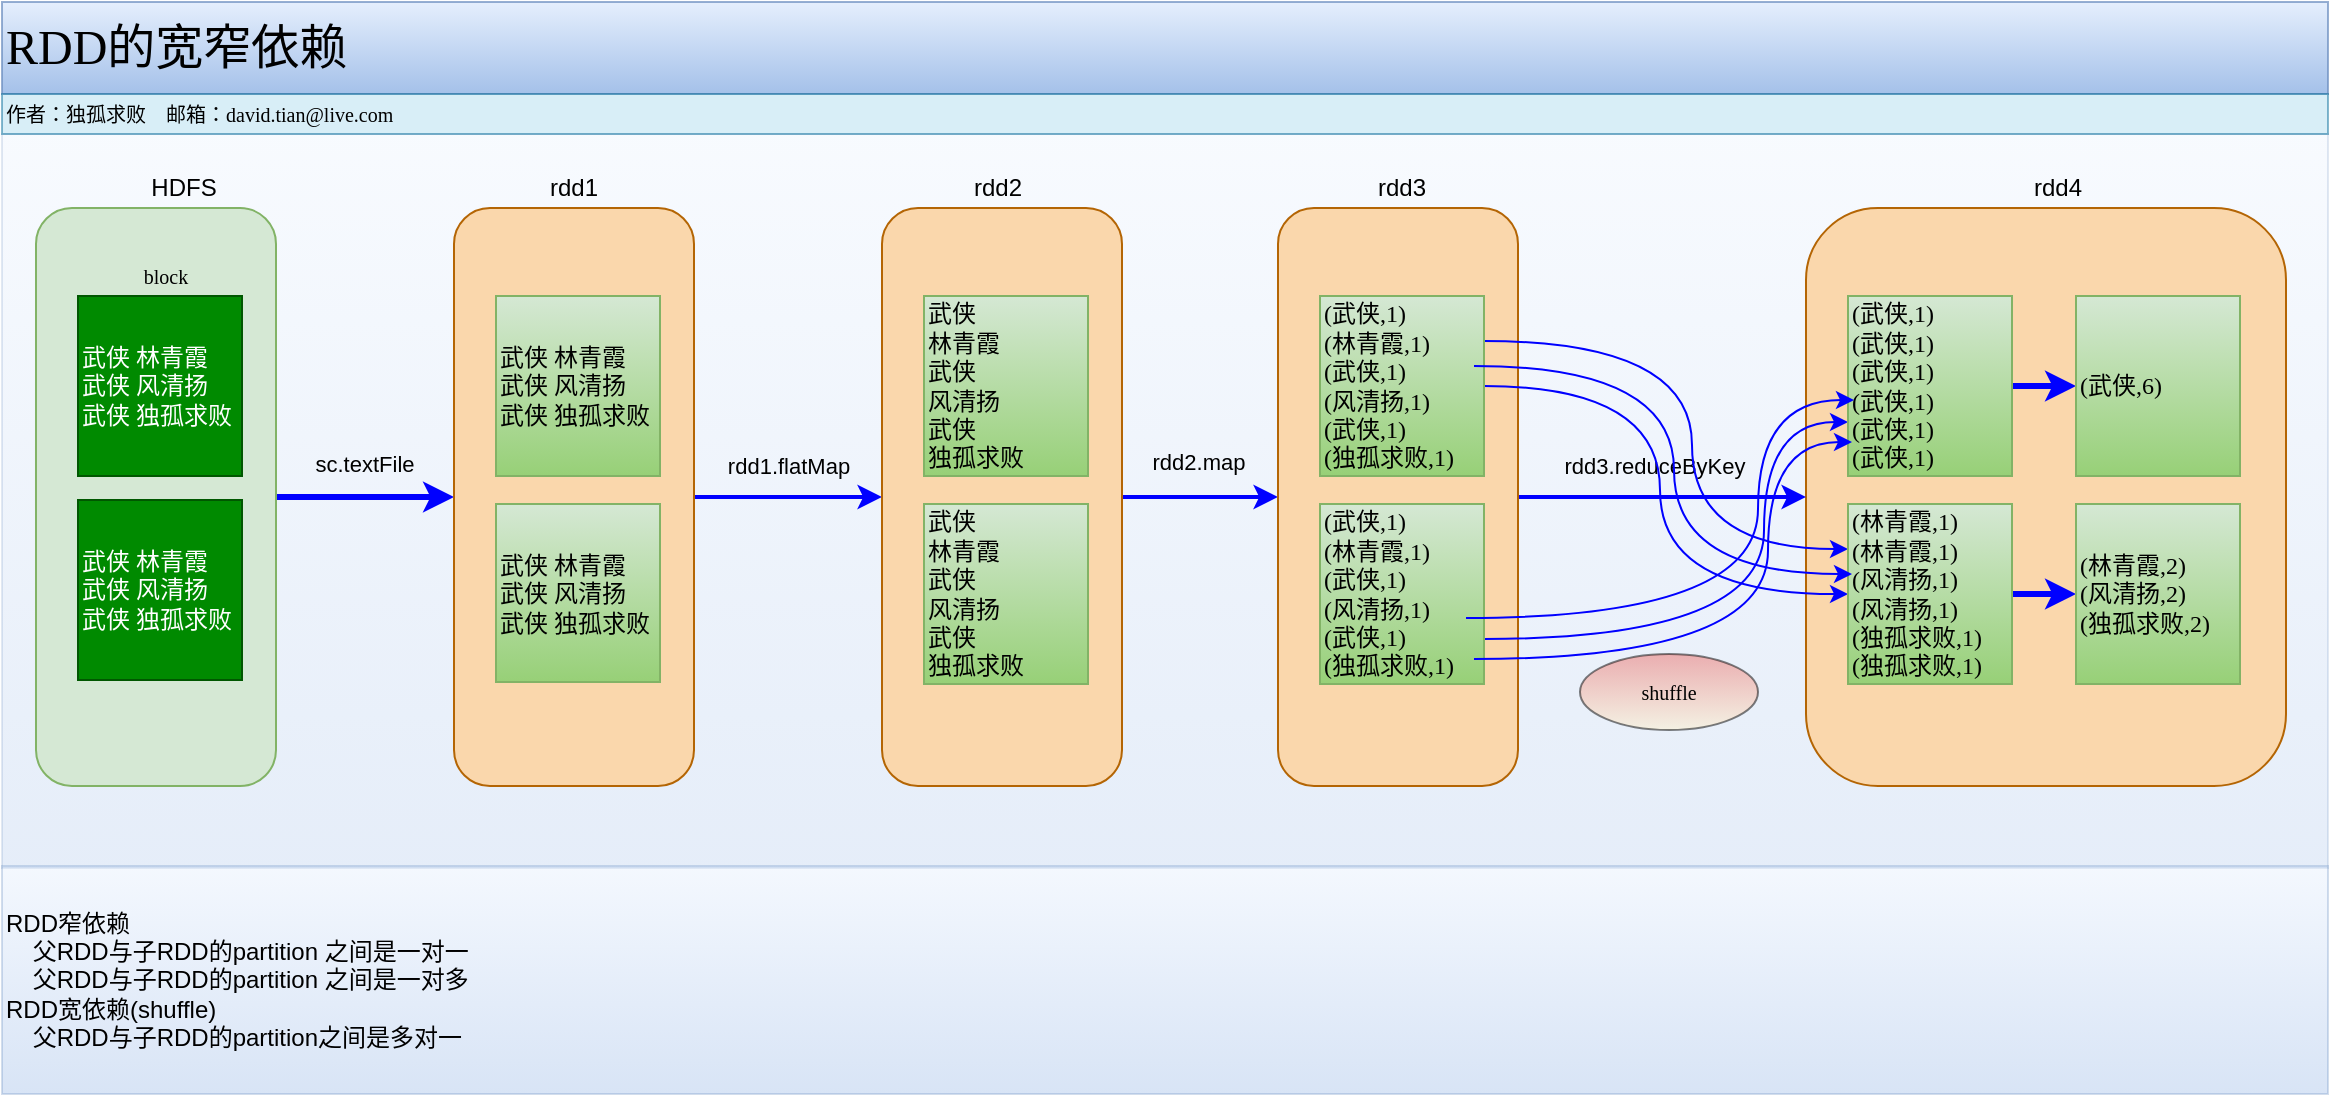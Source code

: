 <mxfile version="12.8.5" type="github"><diagram id="msr7O2zyZg-Hdovjxjog" name="Page-1"><mxGraphModel dx="1299" dy="675" grid="0" gridSize="10" guides="1" tooltips="1" connect="1" arrows="1" fold="1" page="1" pageScale="1" pageWidth="850" pageHeight="1100" math="0" shadow="0"><root><mxCell id="0"/><mxCell id="1" parent="0"/><mxCell id="IRTAgPRJb37Rm6vrK-cy-53" value="" style="rounded=0;whiteSpace=wrap;html=1;fontSize=10;align=left;fillColor=#dae8fc;strokeColor=#6c8ebf;gradientColor=#7ea6e0;opacity=20;" vertex="1" parent="1"><mxGeometry x="37" y="114" width="1163" height="367" as="geometry"/></mxCell><mxCell id="IRTAgPRJb37Rm6vrK-cy-23" value="" style="rounded=1;whiteSpace=wrap;html=1;fillColor=#fad7ac;strokeColor=#b46504;" vertex="1" parent="1"><mxGeometry x="939" y="151" width="240" height="289" as="geometry"/></mxCell><mxCell id="IRTAgPRJb37Rm6vrK-cy-9" value="sc.textFile" style="edgeStyle=orthogonalEdgeStyle;rounded=0;orthogonalLoop=1;jettySize=auto;html=1;exitX=1;exitY=0.5;exitDx=0;exitDy=0;strokeColor=#0000FF;strokeWidth=3;labelBackgroundColor=none;" edge="1" parent="1" source="IRTAgPRJb37Rm6vrK-cy-1" target="IRTAgPRJb37Rm6vrK-cy-5"><mxGeometry x="-0.011" y="18" relative="1" as="geometry"><mxPoint y="1" as="offset"/></mxGeometry></mxCell><mxCell id="IRTAgPRJb37Rm6vrK-cy-1" value="" style="rounded=1;whiteSpace=wrap;html=1;fillColor=#d5e8d4;strokeColor=#82b366;" vertex="1" parent="1"><mxGeometry x="54" y="151" width="120" height="289" as="geometry"/></mxCell><mxCell id="IRTAgPRJb37Rm6vrK-cy-2" value="武侠 林青霞&lt;br&gt;武侠 风清扬&lt;br&gt;武侠 独孤求败" style="rounded=0;whiteSpace=wrap;html=1;align=left;fillColor=#008a00;strokeColor=#005700;fontColor=#ffffff;fontFamily=Comic Sans MS;" vertex="1" parent="1"><mxGeometry x="75" y="195" width="82" height="90" as="geometry"/></mxCell><mxCell id="IRTAgPRJb37Rm6vrK-cy-3" value="武侠 林青霞&lt;br&gt;武侠 风清扬&lt;br&gt;武侠 独孤求败" style="rounded=0;whiteSpace=wrap;html=1;align=left;fillColor=#008a00;strokeColor=#005700;fontColor=#ffffff;fontFamily=Comic Sans MS;" vertex="1" parent="1"><mxGeometry x="75" y="297" width="82" height="90" as="geometry"/></mxCell><mxCell id="IRTAgPRJb37Rm6vrK-cy-15" value="rdd1.flatMap" style="edgeStyle=orthogonalEdgeStyle;rounded=0;orthogonalLoop=1;jettySize=auto;html=1;exitX=1;exitY=0.5;exitDx=0;exitDy=0;strokeColor=#0000FF;strokeWidth=2;labelBackgroundColor=none;" edge="1" parent="1" source="IRTAgPRJb37Rm6vrK-cy-5" target="IRTAgPRJb37Rm6vrK-cy-11"><mxGeometry y="17" relative="1" as="geometry"><mxPoint y="1" as="offset"/></mxGeometry></mxCell><mxCell id="IRTAgPRJb37Rm6vrK-cy-5" value="" style="rounded=1;whiteSpace=wrap;html=1;fillColor=#fad7ac;strokeColor=#b46504;" vertex="1" parent="1"><mxGeometry x="263" y="151" width="120" height="289" as="geometry"/></mxCell><mxCell id="IRTAgPRJb37Rm6vrK-cy-6" value="武侠 林青霞&lt;br&gt;武侠 风清扬&lt;br&gt;武侠 独孤求败" style="rounded=0;whiteSpace=wrap;html=1;align=left;fillColor=#d5e8d4;strokeColor=#82b366;gradientColor=#97d077;fontFamily=Comic Sans MS;" vertex="1" parent="1"><mxGeometry x="284" y="195" width="82" height="90" as="geometry"/></mxCell><mxCell id="IRTAgPRJb37Rm6vrK-cy-7" value="武侠 林青霞&lt;br&gt;武侠 风清扬&lt;br&gt;武侠 独孤求败" style="rounded=0;whiteSpace=wrap;html=1;align=left;fillColor=#d5e8d4;strokeColor=#82b366;gradientColor=#97d077;fontFamily=Comic Sans MS;" vertex="1" parent="1"><mxGeometry x="284" y="299" width="82" height="89" as="geometry"/></mxCell><mxCell id="IRTAgPRJb37Rm6vrK-cy-8" value="HDFS" style="text;html=1;strokeColor=none;fillColor=none;align=center;verticalAlign=middle;whiteSpace=wrap;rounded=0;" vertex="1" parent="1"><mxGeometry x="108" y="131" width="40" height="20" as="geometry"/></mxCell><mxCell id="IRTAgPRJb37Rm6vrK-cy-10" value="rdd1" style="text;html=1;strokeColor=none;fillColor=none;align=center;verticalAlign=middle;whiteSpace=wrap;rounded=0;" vertex="1" parent="1"><mxGeometry x="303" y="131" width="40" height="20" as="geometry"/></mxCell><mxCell id="IRTAgPRJb37Rm6vrK-cy-22" value="rdd2.map" style="edgeStyle=orthogonalEdgeStyle;rounded=0;orthogonalLoop=1;jettySize=auto;html=1;entryX=0;entryY=0.5;entryDx=0;entryDy=0;strokeColor=#0000FF;strokeWidth=2;labelBackgroundColor=none;" edge="1" parent="1" source="IRTAgPRJb37Rm6vrK-cy-11" target="IRTAgPRJb37Rm6vrK-cy-18"><mxGeometry x="-0.026" y="19" relative="1" as="geometry"><mxPoint y="1" as="offset"/></mxGeometry></mxCell><mxCell id="IRTAgPRJb37Rm6vrK-cy-11" value="" style="rounded=1;whiteSpace=wrap;html=1;fillColor=#fad7ac;strokeColor=#b46504;" vertex="1" parent="1"><mxGeometry x="477" y="151" width="120" height="289" as="geometry"/></mxCell><mxCell id="IRTAgPRJb37Rm6vrK-cy-12" value="武侠&lt;br&gt;林青霞&lt;br&gt;武侠&lt;br&gt;风清扬&lt;br&gt;武侠&lt;br&gt;独孤求败" style="rounded=0;whiteSpace=wrap;html=1;align=left;gradientColor=#97d077;fillColor=#d5e8d4;strokeColor=#82b366;fontFamily=Comic Sans MS;" vertex="1" parent="1"><mxGeometry x="498" y="195" width="82" height="90" as="geometry"/></mxCell><mxCell id="IRTAgPRJb37Rm6vrK-cy-13" value="武侠&lt;br&gt;林青霞&lt;br&gt;武侠&lt;br&gt;风清扬&lt;br&gt;武侠&lt;br&gt;独孤求败" style="rounded=0;whiteSpace=wrap;html=1;align=left;gradientColor=#97d077;fillColor=#d5e8d4;strokeColor=#82b366;fontFamily=Comic Sans MS;" vertex="1" parent="1"><mxGeometry x="498" y="299" width="82" height="90" as="geometry"/></mxCell><mxCell id="IRTAgPRJb37Rm6vrK-cy-14" value="rdd2" style="text;html=1;strokeColor=none;fillColor=none;align=center;verticalAlign=middle;whiteSpace=wrap;rounded=0;" vertex="1" parent="1"><mxGeometry x="515" y="131" width="40" height="20" as="geometry"/></mxCell><mxCell id="IRTAgPRJb37Rm6vrK-cy-27" value="rdd3.reduceByKey" style="edgeStyle=orthogonalEdgeStyle;rounded=0;orthogonalLoop=1;jettySize=auto;html=1;exitX=1;exitY=0.5;exitDx=0;exitDy=0;entryX=0;entryY=0.5;entryDx=0;entryDy=0;curved=1;strokeColor=#0000FF;strokeWidth=2;labelBackgroundColor=none;" edge="1" parent="1" source="IRTAgPRJb37Rm6vrK-cy-18" target="IRTAgPRJb37Rm6vrK-cy-23"><mxGeometry x="-0.056" y="17" relative="1" as="geometry"><mxPoint y="1" as="offset"/></mxGeometry></mxCell><mxCell id="IRTAgPRJb37Rm6vrK-cy-18" value="" style="rounded=1;whiteSpace=wrap;html=1;fillColor=#fad7ac;strokeColor=#b46504;" vertex="1" parent="1"><mxGeometry x="675" y="151" width="120" height="289" as="geometry"/></mxCell><mxCell id="IRTAgPRJb37Rm6vrK-cy-45" style="edgeStyle=orthogonalEdgeStyle;curved=1;rounded=0;orthogonalLoop=1;jettySize=auto;html=1;exitX=1;exitY=0.25;exitDx=0;exitDy=0;entryX=0;entryY=0.25;entryDx=0;entryDy=0;strokeColor=#0000FF;strokeWidth=1;" edge="1" parent="1" source="IRTAgPRJb37Rm6vrK-cy-19" target="IRTAgPRJb37Rm6vrK-cy-25"><mxGeometry relative="1" as="geometry"><Array as="points"><mxPoint x="882" y="218"/><mxPoint x="882" y="322"/></Array></mxGeometry></mxCell><mxCell id="IRTAgPRJb37Rm6vrK-cy-47" style="edgeStyle=orthogonalEdgeStyle;curved=1;rounded=0;orthogonalLoop=1;jettySize=auto;html=1;exitX=1;exitY=0.5;exitDx=0;exitDy=0;entryX=0;entryY=0.5;entryDx=0;entryDy=0;strokeColor=#0000FF;strokeWidth=1;" edge="1" parent="1" source="IRTAgPRJb37Rm6vrK-cy-19" target="IRTAgPRJb37Rm6vrK-cy-25"><mxGeometry relative="1" as="geometry"><Array as="points"><mxPoint x="866" y="240"/><mxPoint x="866" y="344"/></Array></mxGeometry></mxCell><mxCell id="IRTAgPRJb37Rm6vrK-cy-19" value="(武侠,1)&lt;br&gt;(林青霞,1)&lt;br&gt;(武侠,1)&lt;br&gt;(风清扬,1)&lt;br&gt;(武侠,1)&lt;br&gt;(独孤求败,1)" style="rounded=0;whiteSpace=wrap;html=1;align=left;gradientColor=#97d077;fillColor=#d5e8d4;strokeColor=#82b366;fontFamily=Comic Sans MS;" vertex="1" parent="1"><mxGeometry x="696" y="195" width="82" height="90" as="geometry"/></mxCell><mxCell id="IRTAgPRJb37Rm6vrK-cy-42" style="edgeStyle=orthogonalEdgeStyle;curved=1;rounded=0;orthogonalLoop=1;jettySize=auto;html=1;exitX=1;exitY=0.75;exitDx=0;exitDy=0;strokeColor=#0000FF;strokeWidth=1;" edge="1" parent="1" source="IRTAgPRJb37Rm6vrK-cy-20"><mxGeometry relative="1" as="geometry"><mxPoint x="960" y="258" as="targetPoint"/><Array as="points"><mxPoint x="918" y="367"/><mxPoint x="918" y="258"/></Array></mxGeometry></mxCell><mxCell id="IRTAgPRJb37Rm6vrK-cy-20" value="(武侠,1)&lt;br&gt;(林青霞,1)&lt;br&gt;(武侠,1)&lt;br&gt;(风清扬,1)&lt;br&gt;(武侠,1)&lt;br&gt;(独孤求败,1)" style="rounded=0;whiteSpace=wrap;html=1;align=left;gradientColor=#97d077;fillColor=#d5e8d4;strokeColor=#82b366;fontFamily=Comic Sans MS;" vertex="1" parent="1"><mxGeometry x="696" y="299" width="82" height="90" as="geometry"/></mxCell><mxCell id="IRTAgPRJb37Rm6vrK-cy-21" value="rdd3" style="text;html=1;strokeColor=none;fillColor=none;align=center;verticalAlign=middle;whiteSpace=wrap;rounded=0;" vertex="1" parent="1"><mxGeometry x="717" y="131" width="40" height="20" as="geometry"/></mxCell><mxCell id="IRTAgPRJb37Rm6vrK-cy-38" style="edgeStyle=orthogonalEdgeStyle;curved=1;rounded=0;orthogonalLoop=1;jettySize=auto;html=1;exitX=1;exitY=0.5;exitDx=0;exitDy=0;entryX=0;entryY=0.5;entryDx=0;entryDy=0;strokeWidth=3;strokeColor=#0000FF;" edge="1" parent="1" source="IRTAgPRJb37Rm6vrK-cy-24" target="IRTAgPRJb37Rm6vrK-cy-31"><mxGeometry relative="1" as="geometry"/></mxCell><mxCell id="IRTAgPRJb37Rm6vrK-cy-24" value="(武侠,1)&lt;br&gt;(武侠,1)&lt;br&gt;(武侠,1)&lt;br&gt;(武侠,1)&lt;br&gt;(武侠,1)&lt;br&gt;(武侠,1)" style="rounded=0;whiteSpace=wrap;html=1;align=left;gradientColor=#97d077;fillColor=#d5e8d4;strokeColor=#82b366;fontFamily=Comic Sans MS;" vertex="1" parent="1"><mxGeometry x="960" y="195" width="82" height="90" as="geometry"/></mxCell><mxCell id="IRTAgPRJb37Rm6vrK-cy-39" style="edgeStyle=orthogonalEdgeStyle;curved=1;rounded=0;orthogonalLoop=1;jettySize=auto;html=1;exitX=1;exitY=0.5;exitDx=0;exitDy=0;entryX=0;entryY=0.5;entryDx=0;entryDy=0;strokeWidth=3;strokeColor=#0000FF;" edge="1" parent="1" source="IRTAgPRJb37Rm6vrK-cy-25" target="IRTAgPRJb37Rm6vrK-cy-32"><mxGeometry relative="1" as="geometry"/></mxCell><mxCell id="IRTAgPRJb37Rm6vrK-cy-25" value="(林青霞,1)&lt;br&gt;(林青霞,1)&lt;br&gt;(风清扬,1)&lt;br&gt;(风清扬,1)&lt;br&gt;(独孤求败,1)&lt;br&gt;(独孤求败,1)" style="rounded=0;whiteSpace=wrap;html=1;align=left;gradientColor=#97d077;fillColor=#d5e8d4;strokeColor=#82b366;fontFamily=Comic Sans MS;" vertex="1" parent="1"><mxGeometry x="960" y="299" width="82" height="90" as="geometry"/></mxCell><mxCell id="IRTAgPRJb37Rm6vrK-cy-26" value="rdd4" style="text;html=1;strokeColor=none;fillColor=none;align=center;verticalAlign=middle;whiteSpace=wrap;rounded=0;" vertex="1" parent="1"><mxGeometry x="1045" y="131" width="40" height="20" as="geometry"/></mxCell><mxCell id="IRTAgPRJb37Rm6vrK-cy-31" value="(武侠,6)" style="rounded=0;whiteSpace=wrap;html=1;align=left;gradientColor=#97d077;fillColor=#d5e8d4;strokeColor=#82b366;fontFamily=Comic Sans MS;" vertex="1" parent="1"><mxGeometry x="1074" y="195" width="82" height="90" as="geometry"/></mxCell><mxCell id="IRTAgPRJb37Rm6vrK-cy-32" value="(林青霞,2)&lt;br&gt;(风清扬,2)&lt;br&gt;(独孤求败,2)" style="rounded=0;whiteSpace=wrap;html=1;align=left;gradientColor=#97d077;fillColor=#d5e8d4;strokeColor=#82b366;fontFamily=Comic Sans MS;" vertex="1" parent="1"><mxGeometry x="1074" y="299" width="82" height="90" as="geometry"/></mxCell><mxCell id="IRTAgPRJb37Rm6vrK-cy-40" value="RDD窄依赖&lt;br&gt;&amp;nbsp; &amp;nbsp; 父RDD与子RDD的partition 之间是一对一&lt;br&gt;&amp;nbsp; &amp;nbsp;&amp;nbsp;父RDD与子RDD的partition 之间是一对多&lt;br&gt;RDD宽依赖(shuffle)&lt;br&gt;&amp;nbsp; &amp;nbsp; 父RDD与子RDD的partition之间是多对一" style="text;html=1;strokeColor=#6c8ebf;fillColor=#dae8fc;align=left;verticalAlign=middle;whiteSpace=wrap;rounded=0;gradientColor=#7ea6e0;opacity=30;" vertex="1" parent="1"><mxGeometry x="37" y="480" width="1163" height="114" as="geometry"/></mxCell><mxCell id="IRTAgPRJb37Rm6vrK-cy-43" style="edgeStyle=orthogonalEdgeStyle;curved=1;rounded=0;orthogonalLoop=1;jettySize=auto;html=1;strokeColor=#0000FF;strokeWidth=1;" edge="1" parent="1"><mxGeometry relative="1" as="geometry"><mxPoint x="963" y="247" as="targetPoint"/><mxPoint x="769" y="356" as="sourcePoint"/><Array as="points"><mxPoint x="915" y="356"/><mxPoint x="915" y="247"/></Array></mxGeometry></mxCell><mxCell id="IRTAgPRJb37Rm6vrK-cy-44" style="edgeStyle=orthogonalEdgeStyle;curved=1;rounded=0;orthogonalLoop=1;jettySize=auto;html=1;exitX=1;exitY=0.75;exitDx=0;exitDy=0;strokeColor=#0000FF;strokeWidth=1;" edge="1" parent="1"><mxGeometry relative="1" as="geometry"><mxPoint x="962" y="268" as="targetPoint"/><mxPoint x="773" y="376.5" as="sourcePoint"/><Array as="points"><mxPoint x="920" y="377"/><mxPoint x="920" y="268"/></Array></mxGeometry></mxCell><mxCell id="IRTAgPRJb37Rm6vrK-cy-48" style="edgeStyle=orthogonalEdgeStyle;curved=1;rounded=0;orthogonalLoop=1;jettySize=auto;html=1;exitX=1;exitY=0.5;exitDx=0;exitDy=0;entryX=0;entryY=0.5;entryDx=0;entryDy=0;strokeColor=#0000FF;strokeWidth=1;" edge="1" parent="1"><mxGeometry relative="1" as="geometry"><mxPoint x="773" y="230" as="sourcePoint"/><mxPoint x="962" y="334" as="targetPoint"/><Array as="points"><mxPoint x="873" y="230"/><mxPoint x="873" y="334"/></Array></mxGeometry></mxCell><mxCell id="IRTAgPRJb37Rm6vrK-cy-50" value="RDD的宽窄依赖" style="text;html=1;strokeColor=#6c8ebf;fillColor=#dae8fc;align=left;verticalAlign=middle;whiteSpace=wrap;rounded=0;fontSize=24;fontFamily=Comic Sans MS;gradientColor=#7ea6e0;opacity=70;" vertex="1" parent="1"><mxGeometry x="37" y="48" width="1163" height="46" as="geometry"/></mxCell><mxCell id="IRTAgPRJb37Rm6vrK-cy-51" value="作者：独孤求败 &amp;nbsp; &amp;nbsp;邮箱：david.tian@live.com" style="text;html=1;strokeColor=#10739e;fillColor=#b1ddf0;align=left;verticalAlign=middle;whiteSpace=wrap;rounded=0;fontSize=10;glass=0;comic=0;shadow=0;fontFamily=Comic Sans MS;opacity=50;" vertex="1" parent="1"><mxGeometry x="37" y="94" width="1163" height="20" as="geometry"/></mxCell><mxCell id="IRTAgPRJb37Rm6vrK-cy-54" value="shuffle" style="ellipse;whiteSpace=wrap;html=1;shadow=0;glass=0;comic=0;fillColor=#EA6B66;gradientColor=#FFF2CC;fontFamily=Comic Sans MS;fontSize=10;fontColor=#000000;opacity=50;align=center;" vertex="1" parent="1"><mxGeometry x="826" y="374" width="89" height="38" as="geometry"/></mxCell><mxCell id="IRTAgPRJb37Rm6vrK-cy-55" value="block" style="text;html=1;strokeColor=none;fillColor=none;align=center;verticalAlign=middle;whiteSpace=wrap;rounded=0;shadow=0;glass=0;comic=0;fontFamily=Comic Sans MS;fontSize=10;fontColor=#000000;opacity=50;" vertex="1" parent="1"><mxGeometry x="99" y="175" width="40" height="20" as="geometry"/></mxCell></root></mxGraphModel></diagram></mxfile>